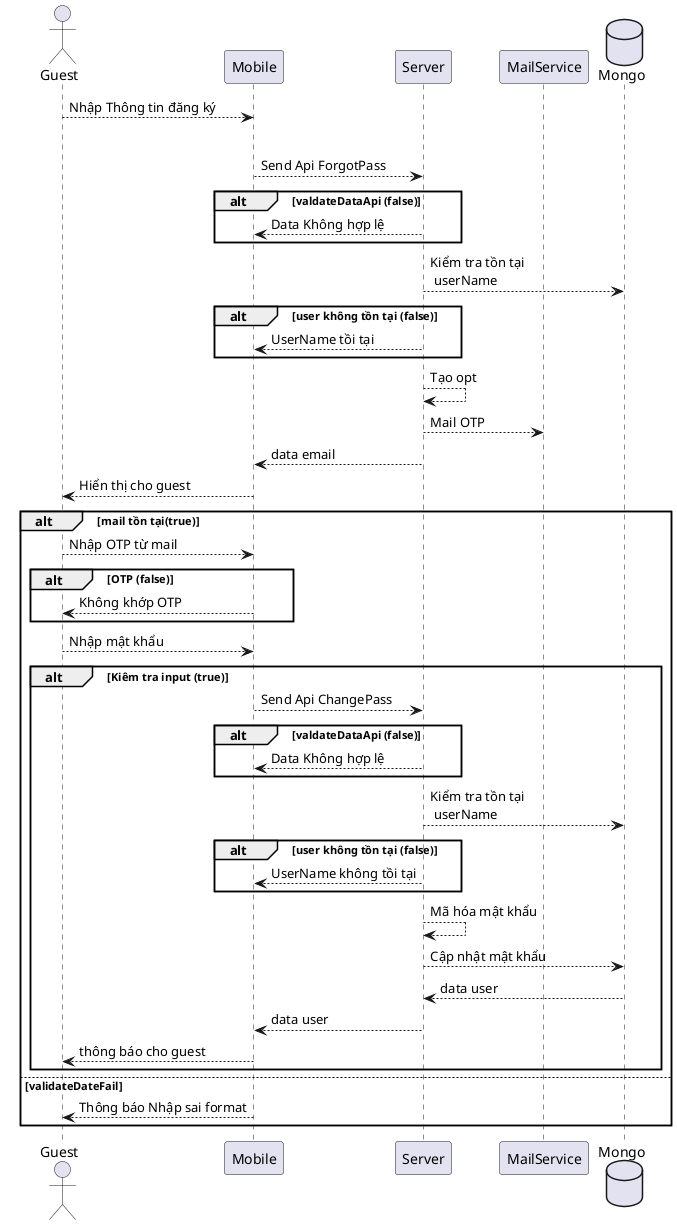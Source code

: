 @startuml ForgotPass
actor Guest as g
participant Mobile as fe
participant Server as sv
participant MailService as mail

database Mongo as db

g --> fe: Nhập Thông tin đăng ký
alt Kiêm tra input (true)
  fe --> sv: Send Api ForgotPass
  alt valdateDataApi (false)
    sv --> fe: Data Không hợp lệ
  end
  sv --> db: Kiểm tra tồn tại\n userName

  alt user không tồn tại (false)
    sv--> fe: UserName tồi tại
  end

  sv--> sv: Tạo opt
  sv --> mail: Mail OTP
  sv --> fe: data email

  fe --> g: Hiển thị cho guest
  alt mail tồn tại(true)
    g --> fe: Nhập OTP từ mail
    alt OTP (false)
      fe --> g: Không khớp OTP
    end
    g --> fe: Nhập mật khẩu

    alt Kiêm tra input (true)
      fe --> sv: Send Api ChangePass
      alt valdateDataApi (false)
        sv --> fe: Data Không hợp lệ
      end
      sv --> db: Kiểm tra tồn tại\n userName

      alt user không tồn tại (false)
        sv--> fe: UserName không tồi tại
      end

      sv--> sv: Mã hóa mật khẩu

      sv --> db: Cập nhật mật khẩu
      db --> sv:data user

      sv --> fe:data user
      fe --> g: thông báo cho guest
    end
  else validateDateFail
    fe --> g: Thông báo Nhập sai format
  end
  @enduml
